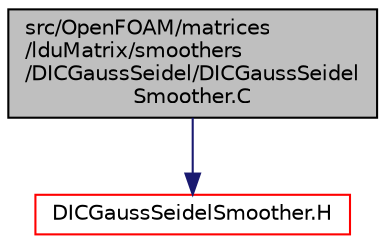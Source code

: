 digraph "src/OpenFOAM/matrices/lduMatrix/smoothers/DICGaussSeidel/DICGaussSeidelSmoother.C"
{
  bgcolor="transparent";
  edge [fontname="Helvetica",fontsize="10",labelfontname="Helvetica",labelfontsize="10"];
  node [fontname="Helvetica",fontsize="10",shape=record];
  Node1 [label="src/OpenFOAM/matrices\l/lduMatrix/smoothers\l/DICGaussSeidel/DICGaussSeidel\lSmoother.C",height=0.2,width=0.4,color="black", fillcolor="grey75", style="filled", fontcolor="black"];
  Node1 -> Node2 [color="midnightblue",fontsize="10",style="solid",fontname="Helvetica"];
  Node2 [label="DICGaussSeidelSmoother.H",height=0.2,width=0.4,color="red",URL="$a08510.html"];
}
